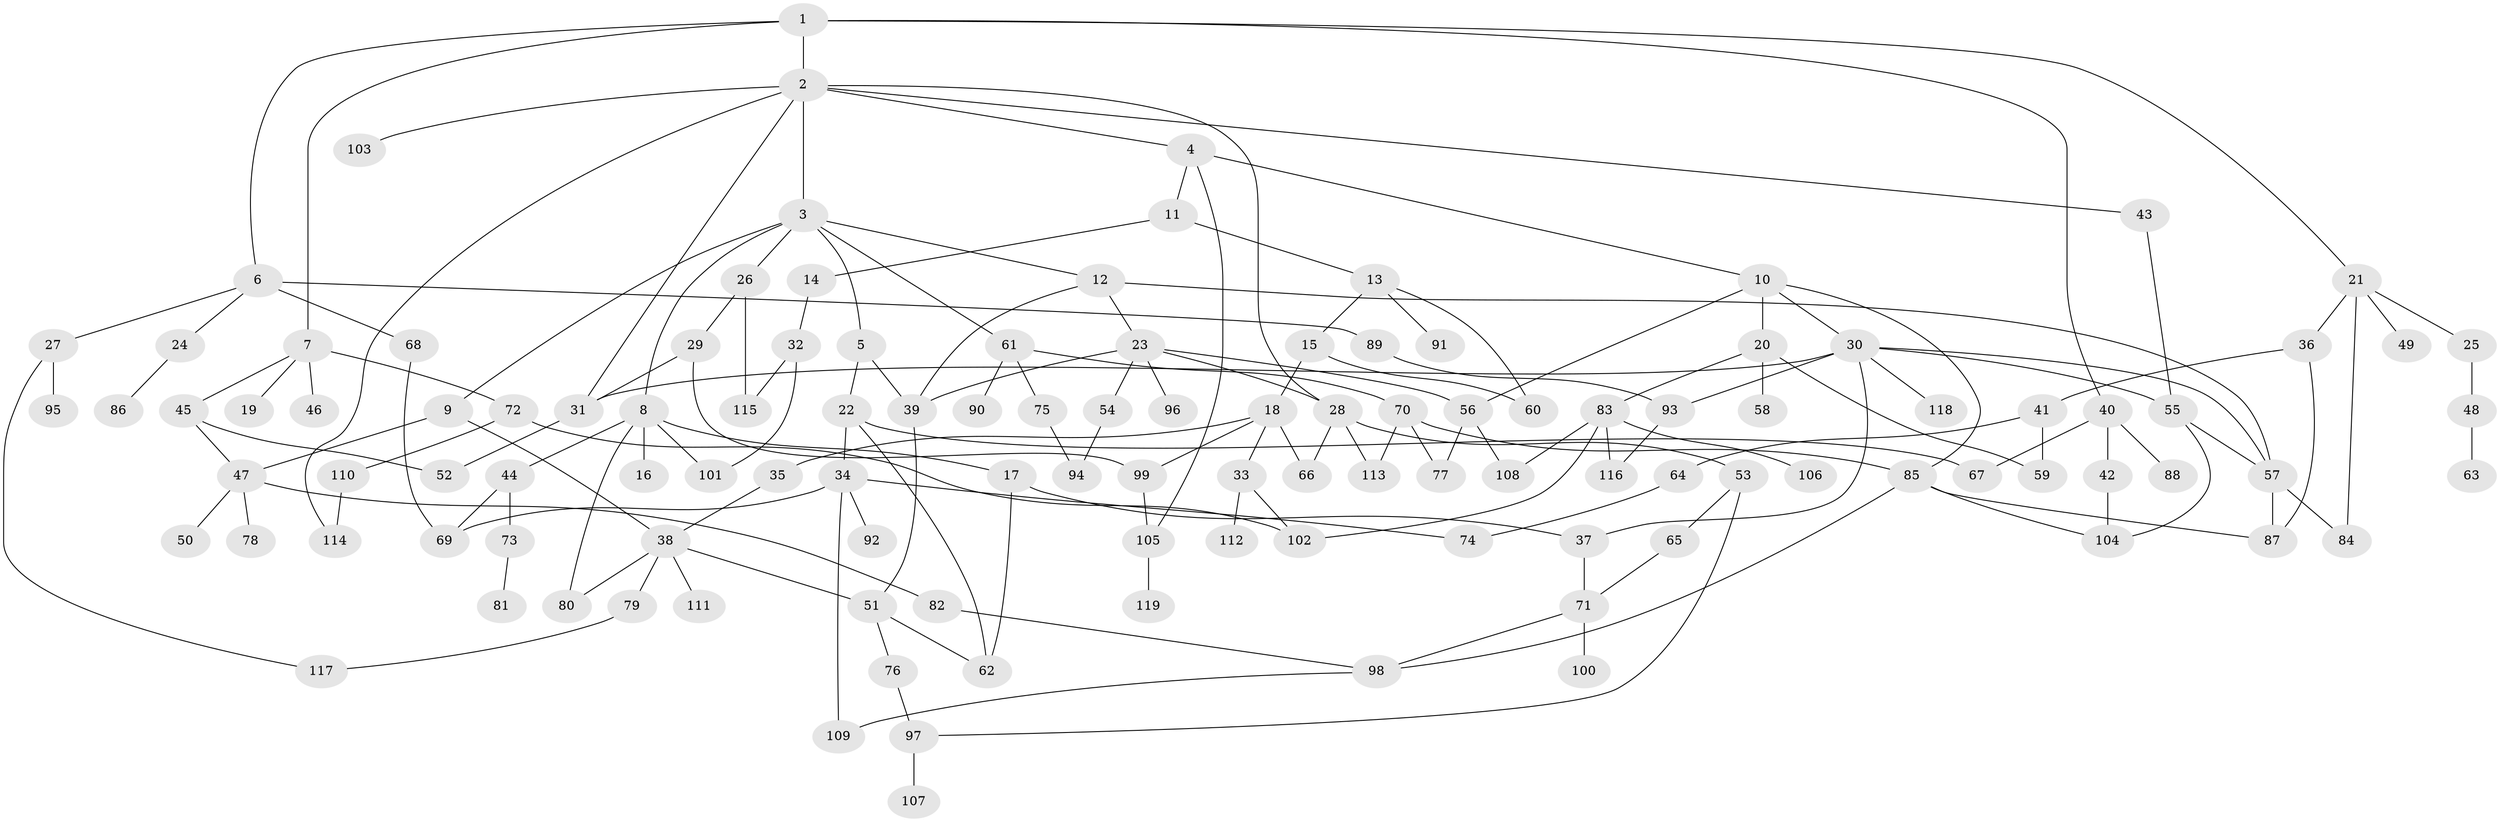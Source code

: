 // coarse degree distribution, {8: 0.024691358024691357, 11: 0.012345679012345678, 7: 0.06172839506172839, 5: 0.09876543209876543, 3: 0.19753086419753085, 2: 0.2839506172839506, 1: 0.2222222222222222, 6: 0.037037037037037035, 4: 0.06172839506172839}
// Generated by graph-tools (version 1.1) at 2025/41/03/06/25 10:41:26]
// undirected, 119 vertices, 167 edges
graph export_dot {
graph [start="1"]
  node [color=gray90,style=filled];
  1;
  2;
  3;
  4;
  5;
  6;
  7;
  8;
  9;
  10;
  11;
  12;
  13;
  14;
  15;
  16;
  17;
  18;
  19;
  20;
  21;
  22;
  23;
  24;
  25;
  26;
  27;
  28;
  29;
  30;
  31;
  32;
  33;
  34;
  35;
  36;
  37;
  38;
  39;
  40;
  41;
  42;
  43;
  44;
  45;
  46;
  47;
  48;
  49;
  50;
  51;
  52;
  53;
  54;
  55;
  56;
  57;
  58;
  59;
  60;
  61;
  62;
  63;
  64;
  65;
  66;
  67;
  68;
  69;
  70;
  71;
  72;
  73;
  74;
  75;
  76;
  77;
  78;
  79;
  80;
  81;
  82;
  83;
  84;
  85;
  86;
  87;
  88;
  89;
  90;
  91;
  92;
  93;
  94;
  95;
  96;
  97;
  98;
  99;
  100;
  101;
  102;
  103;
  104;
  105;
  106;
  107;
  108;
  109;
  110;
  111;
  112;
  113;
  114;
  115;
  116;
  117;
  118;
  119;
  1 -- 2;
  1 -- 6;
  1 -- 7;
  1 -- 21;
  1 -- 40;
  2 -- 3;
  2 -- 4;
  2 -- 43;
  2 -- 103;
  2 -- 114;
  2 -- 31;
  2 -- 28;
  3 -- 5;
  3 -- 8;
  3 -- 9;
  3 -- 12;
  3 -- 26;
  3 -- 61;
  4 -- 10;
  4 -- 11;
  4 -- 105;
  5 -- 22;
  5 -- 39;
  6 -- 24;
  6 -- 27;
  6 -- 68;
  6 -- 89;
  7 -- 19;
  7 -- 45;
  7 -- 46;
  7 -- 72;
  8 -- 16;
  8 -- 17;
  8 -- 44;
  8 -- 80;
  8 -- 101;
  9 -- 38;
  9 -- 47;
  10 -- 20;
  10 -- 30;
  10 -- 56;
  10 -- 85;
  11 -- 13;
  11 -- 14;
  12 -- 23;
  12 -- 39;
  12 -- 57;
  13 -- 15;
  13 -- 60;
  13 -- 91;
  14 -- 32;
  15 -- 18;
  15 -- 60;
  17 -- 37;
  17 -- 62;
  18 -- 33;
  18 -- 35;
  18 -- 66;
  18 -- 99;
  20 -- 58;
  20 -- 59;
  20 -- 83;
  21 -- 25;
  21 -- 36;
  21 -- 49;
  21 -- 84;
  22 -- 34;
  22 -- 62;
  22 -- 67;
  23 -- 28;
  23 -- 39;
  23 -- 54;
  23 -- 96;
  23 -- 56;
  24 -- 86;
  25 -- 48;
  26 -- 29;
  26 -- 115;
  27 -- 95;
  27 -- 117;
  28 -- 53;
  28 -- 113;
  28 -- 66;
  29 -- 99;
  29 -- 31;
  30 -- 31;
  30 -- 55;
  30 -- 93;
  30 -- 118;
  30 -- 57;
  30 -- 37;
  31 -- 52;
  32 -- 101;
  32 -- 115;
  33 -- 112;
  33 -- 102;
  34 -- 74;
  34 -- 92;
  34 -- 69;
  34 -- 109;
  35 -- 38;
  36 -- 41;
  36 -- 87;
  37 -- 71;
  38 -- 51;
  38 -- 79;
  38 -- 111;
  38 -- 80;
  39 -- 51;
  40 -- 42;
  40 -- 88;
  40 -- 67;
  41 -- 64;
  41 -- 59;
  42 -- 104;
  43 -- 55;
  44 -- 69;
  44 -- 73;
  45 -- 47;
  45 -- 52;
  47 -- 50;
  47 -- 78;
  47 -- 82;
  48 -- 63;
  51 -- 76;
  51 -- 62;
  53 -- 65;
  53 -- 97;
  54 -- 94;
  55 -- 57;
  55 -- 104;
  56 -- 108;
  56 -- 77;
  57 -- 87;
  57 -- 84;
  61 -- 70;
  61 -- 75;
  61 -- 90;
  64 -- 74;
  65 -- 71;
  68 -- 69;
  70 -- 77;
  70 -- 113;
  70 -- 85;
  71 -- 100;
  71 -- 98;
  72 -- 102;
  72 -- 110;
  73 -- 81;
  75 -- 94;
  76 -- 97;
  79 -- 117;
  82 -- 98;
  83 -- 106;
  83 -- 108;
  83 -- 102;
  83 -- 116;
  85 -- 87;
  85 -- 104;
  85 -- 98;
  89 -- 93;
  93 -- 116;
  97 -- 107;
  98 -- 109;
  99 -- 105;
  105 -- 119;
  110 -- 114;
}
